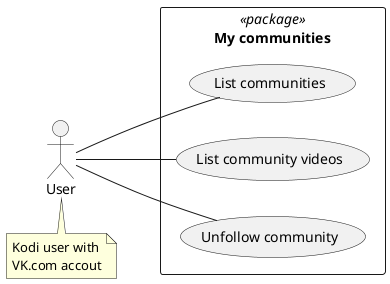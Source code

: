 @startuml
left to right direction

'user
actor "User" as user
note "Kodi user with\nVK.com accout" as n
    user . n

'my communities
rectangle "My communities" <<package>> {
   user -- (List communities)
   user -- (List community videos)
   user -- (Unfollow community)
}

@enduml